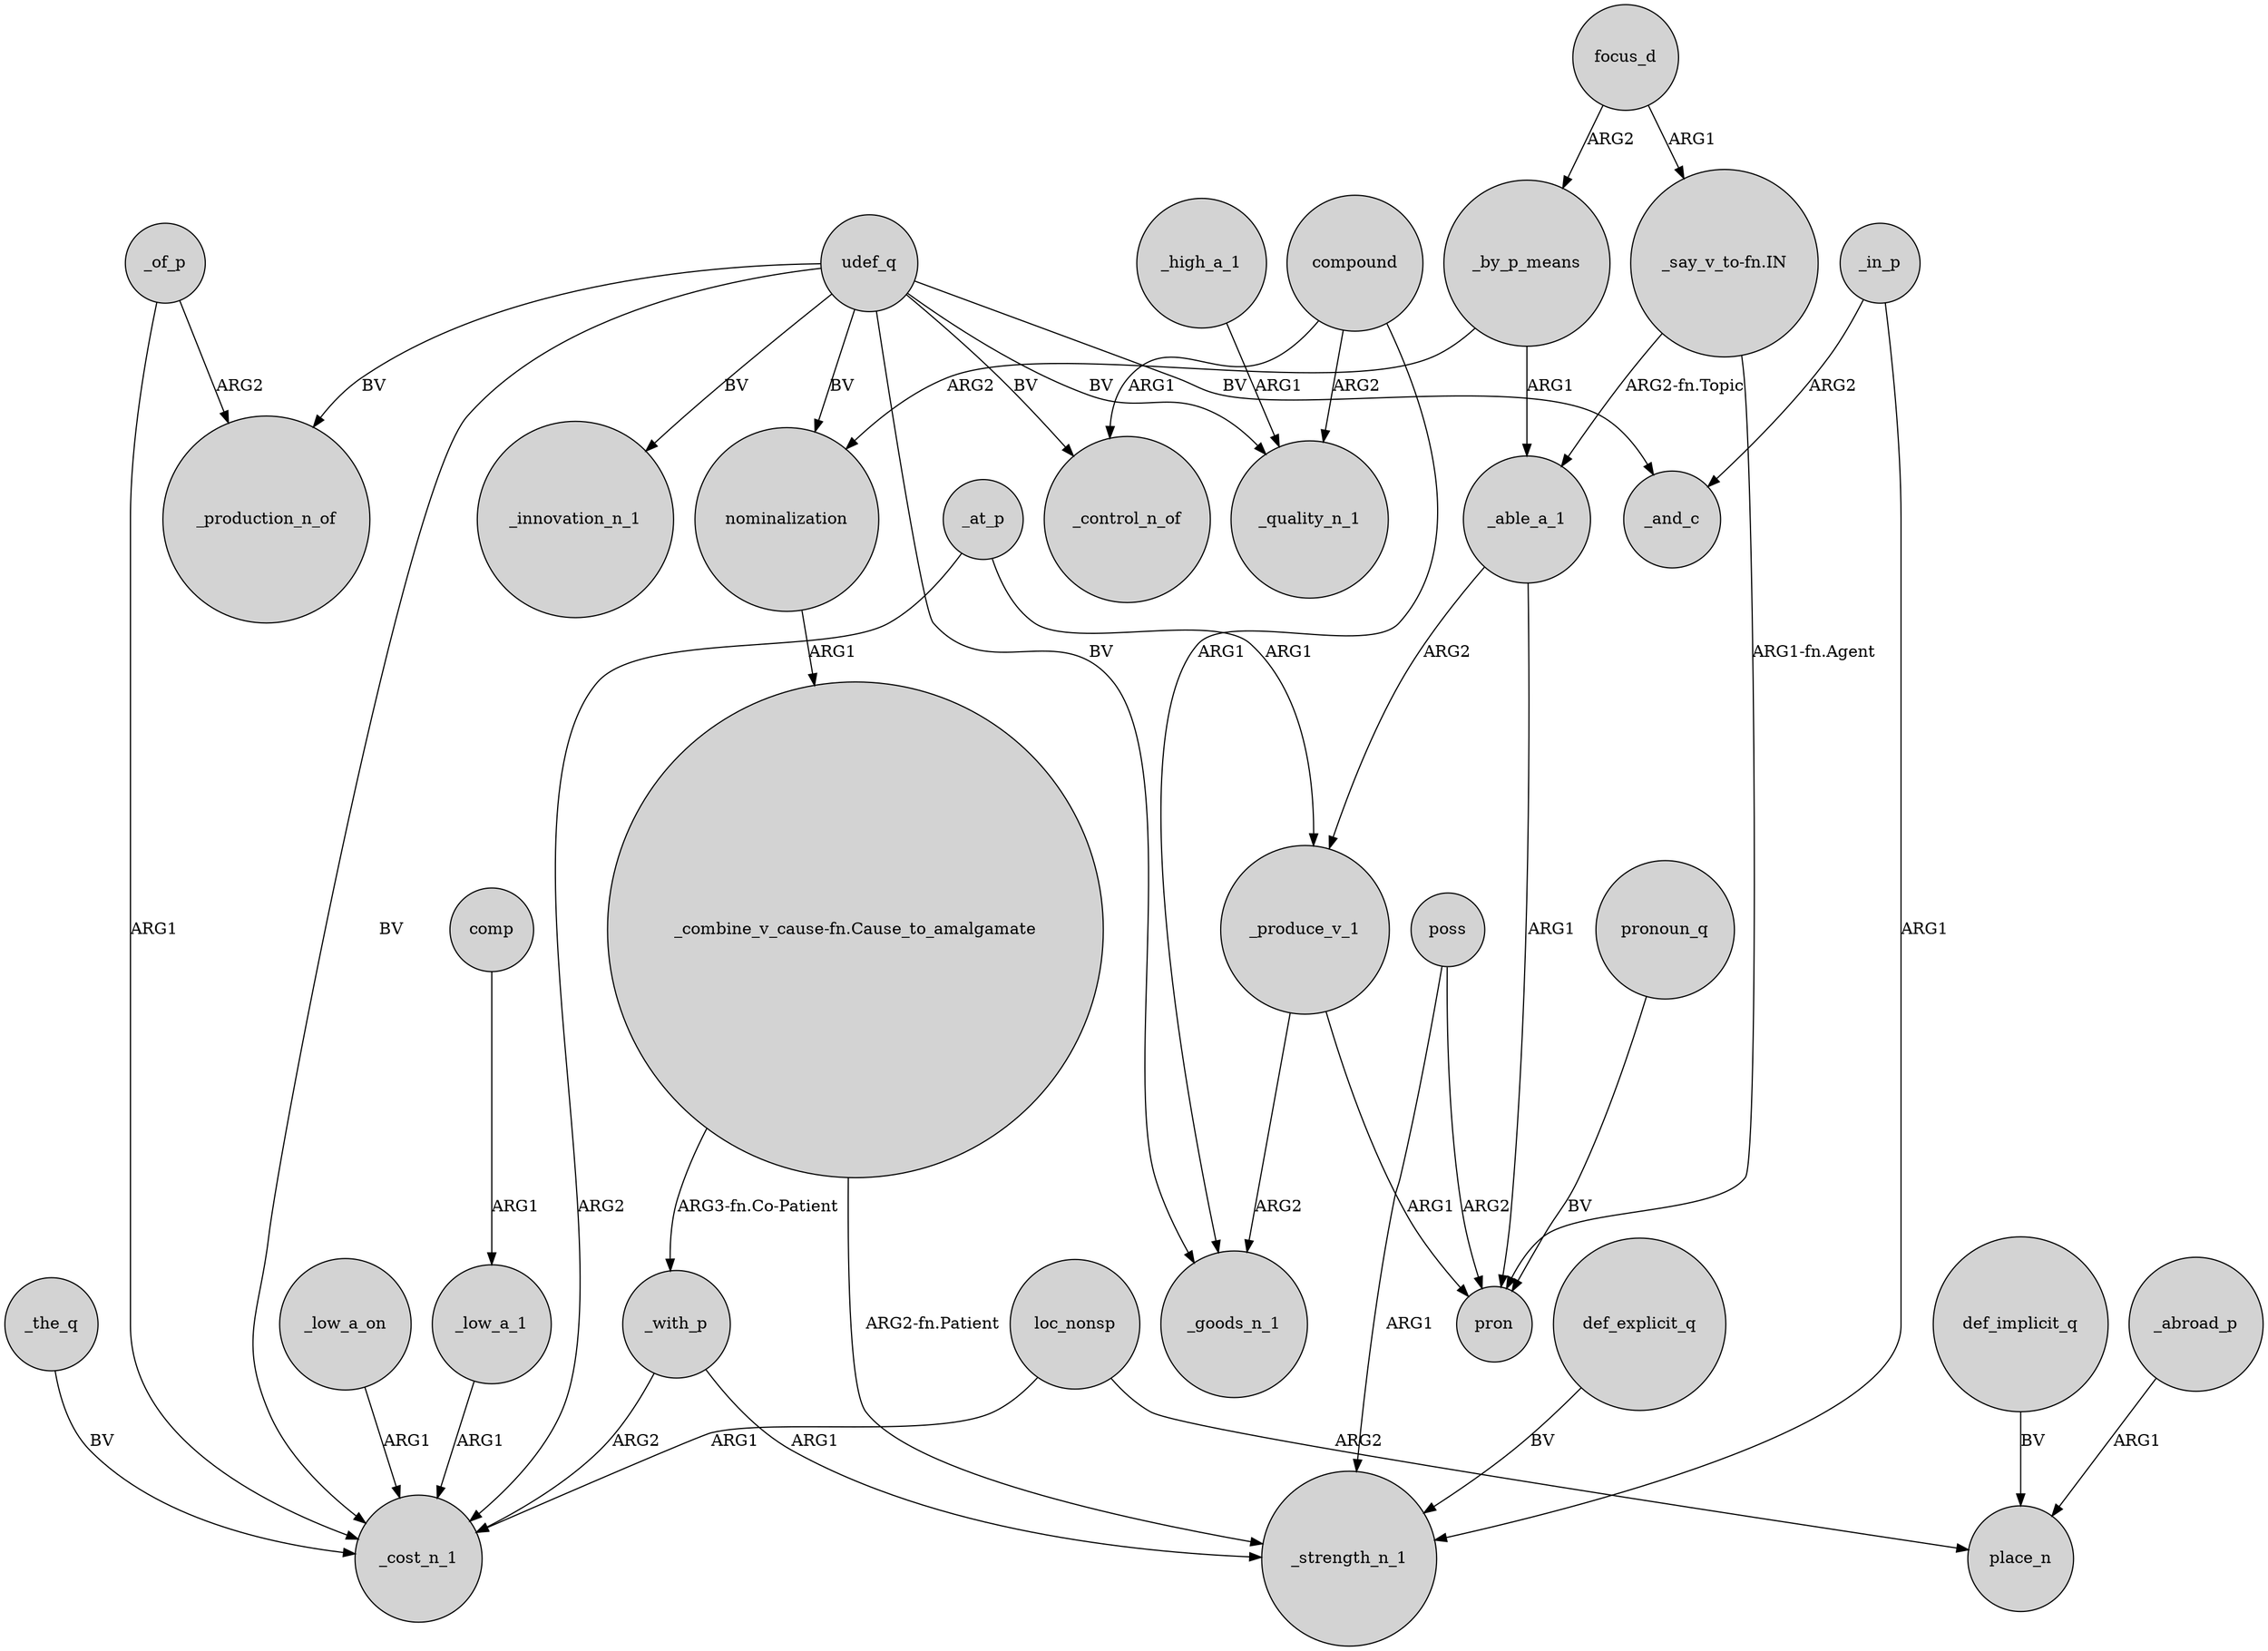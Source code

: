 digraph {
	node [shape=circle style=filled]
	_with_p -> _cost_n_1 [label=ARG2]
	udef_q -> _production_n_of [label=BV]
	udef_q -> _quality_n_1 [label=BV]
	_by_p_means -> nominalization [label=ARG2]
	poss -> pron [label=ARG2]
	nominalization -> "_combine_v_cause-fn.Cause_to_amalgamate" [label=ARG1]
	_able_a_1 -> _produce_v_1 [label=ARG2]
	_with_p -> _strength_n_1 [label=ARG1]
	udef_q -> _control_n_of [label=BV]
	loc_nonsp -> _cost_n_1 [label=ARG1]
	focus_d -> _by_p_means [label=ARG2]
	compound -> _quality_n_1 [label=ARG2]
	udef_q -> _innovation_n_1 [label=BV]
	_produce_v_1 -> _goods_n_1 [label=ARG2]
	def_implicit_q -> place_n [label=BV]
	udef_q -> _cost_n_1 [label=BV]
	"_combine_v_cause-fn.Cause_to_amalgamate" -> _strength_n_1 [label="ARG2-fn.Patient"]
	_by_p_means -> _able_a_1 [label=ARG1]
	"_say_v_to-fn.IN" -> _able_a_1 [label="ARG2-fn.Topic"]
	_the_q -> _cost_n_1 [label=BV]
	_of_p -> _cost_n_1 [label=ARG1]
	_produce_v_1 -> pron [label=ARG1]
	pronoun_q -> pron [label=BV]
	compound -> _goods_n_1 [label=ARG1]
	compound -> _control_n_of [label=ARG1]
	_low_a_1 -> _cost_n_1 [label=ARG1]
	udef_q -> _goods_n_1 [label=BV]
	_of_p -> _production_n_of [label=ARG2]
	def_explicit_q -> _strength_n_1 [label=BV]
	_at_p -> _produce_v_1 [label=ARG1]
	poss -> _strength_n_1 [label=ARG1]
	_in_p -> _strength_n_1 [label=ARG1]
	udef_q -> nominalization [label=BV]
	"_say_v_to-fn.IN" -> pron [label="ARG1-fn.Agent"]
	_high_a_1 -> _quality_n_1 [label=ARG1]
	_at_p -> _cost_n_1 [label=ARG2]
	loc_nonsp -> place_n [label=ARG2]
	"_combine_v_cause-fn.Cause_to_amalgamate" -> _with_p [label="ARG3-fn.Co-Patient"]
	udef_q -> _and_c [label=BV]
	_able_a_1 -> pron [label=ARG1]
	_in_p -> _and_c [label=ARG2]
	_abroad_p -> place_n [label=ARG1]
	_low_a_on -> _cost_n_1 [label=ARG1]
	focus_d -> "_say_v_to-fn.IN" [label=ARG1]
	comp -> _low_a_1 [label=ARG1]
}
